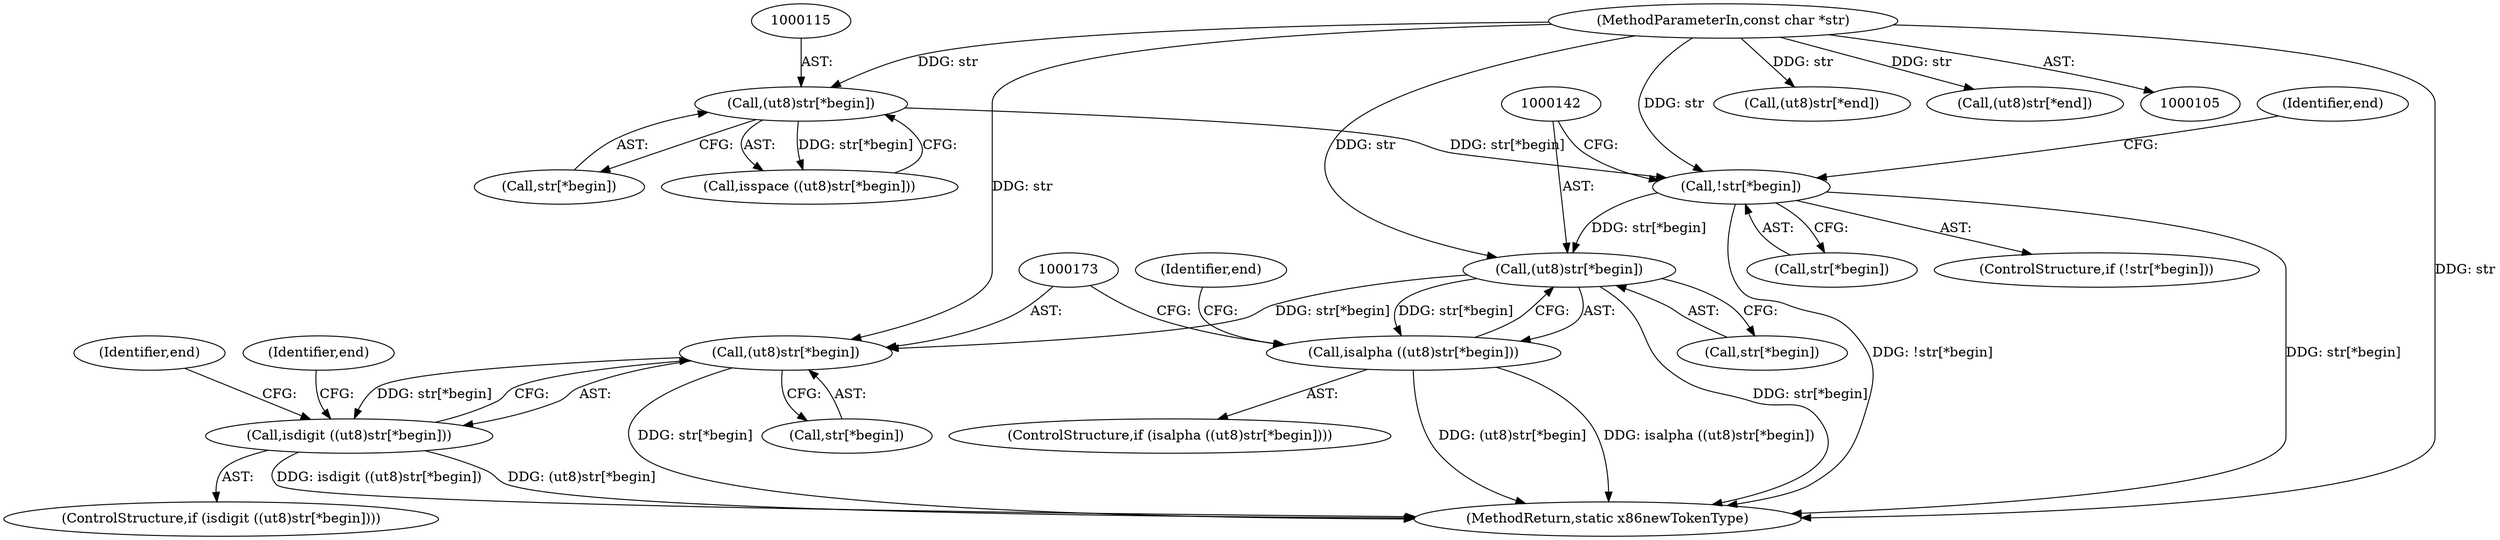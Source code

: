 digraph "1_radare2_66191f780863ea8c66ace4040d0d04a8842e8432@del" {
"1000141" [label="(Call,(ut8)str[*begin])"];
"1000125" [label="(Call,!str[*begin])"];
"1000114" [label="(Call,(ut8)str[*begin])"];
"1000106" [label="(MethodParameterIn,const char *str)"];
"1000140" [label="(Call,isalpha ((ut8)str[*begin]))"];
"1000172" [label="(Call,(ut8)str[*begin])"];
"1000171" [label="(Call,isdigit ((ut8)str[*begin]))"];
"1000204" [label="(Identifier,end)"];
"1000170" [label="(ControlStructure,if (isdigit ((ut8)str[*begin])))"];
"1000106" [label="(MethodParameterIn,const char *str)"];
"1000172" [label="(Call,(ut8)str[*begin])"];
"1000150" [label="(Identifier,end)"];
"1000124" [label="(ControlStructure,if (!str[*begin]))"];
"1000114" [label="(Call,(ut8)str[*begin])"];
"1000181" [label="(Identifier,end)"];
"1000125" [label="(Call,!str[*begin])"];
"1000140" [label="(Call,isalpha ((ut8)str[*begin]))"];
"1000171" [label="(Call,isdigit ((ut8)str[*begin]))"];
"1000188" [label="(Call,(ut8)str[*end])"];
"1000116" [label="(Call,str[*begin])"];
"1000141" [label="(Call,(ut8)str[*begin])"];
"1000133" [label="(Identifier,end)"];
"1000139" [label="(ControlStructure,if (isalpha ((ut8)str[*begin])))"];
"1000126" [label="(Call,str[*begin])"];
"1000113" [label="(Call,isspace ((ut8)str[*begin]))"];
"1000157" [label="(Call,(ut8)str[*end])"];
"1000174" [label="(Call,str[*begin])"];
"1000143" [label="(Call,str[*begin])"];
"1000211" [label="(MethodReturn,static x86newTokenType)"];
"1000141" -> "1000140"  [label="AST: "];
"1000141" -> "1000143"  [label="CFG: "];
"1000142" -> "1000141"  [label="AST: "];
"1000143" -> "1000141"  [label="AST: "];
"1000140" -> "1000141"  [label="CFG: "];
"1000141" -> "1000211"  [label="DDG: str[*begin]"];
"1000141" -> "1000140"  [label="DDG: str[*begin]"];
"1000125" -> "1000141"  [label="DDG: str[*begin]"];
"1000106" -> "1000141"  [label="DDG: str"];
"1000141" -> "1000172"  [label="DDG: str[*begin]"];
"1000125" -> "1000124"  [label="AST: "];
"1000125" -> "1000126"  [label="CFG: "];
"1000126" -> "1000125"  [label="AST: "];
"1000133" -> "1000125"  [label="CFG: "];
"1000142" -> "1000125"  [label="CFG: "];
"1000125" -> "1000211"  [label="DDG: !str[*begin]"];
"1000125" -> "1000211"  [label="DDG: str[*begin]"];
"1000114" -> "1000125"  [label="DDG: str[*begin]"];
"1000106" -> "1000125"  [label="DDG: str"];
"1000114" -> "1000113"  [label="AST: "];
"1000114" -> "1000116"  [label="CFG: "];
"1000115" -> "1000114"  [label="AST: "];
"1000116" -> "1000114"  [label="AST: "];
"1000113" -> "1000114"  [label="CFG: "];
"1000114" -> "1000113"  [label="DDG: str[*begin]"];
"1000106" -> "1000114"  [label="DDG: str"];
"1000106" -> "1000105"  [label="AST: "];
"1000106" -> "1000211"  [label="DDG: str"];
"1000106" -> "1000157"  [label="DDG: str"];
"1000106" -> "1000172"  [label="DDG: str"];
"1000106" -> "1000188"  [label="DDG: str"];
"1000140" -> "1000139"  [label="AST: "];
"1000150" -> "1000140"  [label="CFG: "];
"1000173" -> "1000140"  [label="CFG: "];
"1000140" -> "1000211"  [label="DDG: (ut8)str[*begin]"];
"1000140" -> "1000211"  [label="DDG: isalpha ((ut8)str[*begin])"];
"1000172" -> "1000171"  [label="AST: "];
"1000172" -> "1000174"  [label="CFG: "];
"1000173" -> "1000172"  [label="AST: "];
"1000174" -> "1000172"  [label="AST: "];
"1000171" -> "1000172"  [label="CFG: "];
"1000172" -> "1000211"  [label="DDG: str[*begin]"];
"1000172" -> "1000171"  [label="DDG: str[*begin]"];
"1000171" -> "1000170"  [label="AST: "];
"1000181" -> "1000171"  [label="CFG: "];
"1000204" -> "1000171"  [label="CFG: "];
"1000171" -> "1000211"  [label="DDG: (ut8)str[*begin]"];
"1000171" -> "1000211"  [label="DDG: isdigit ((ut8)str[*begin])"];
}
